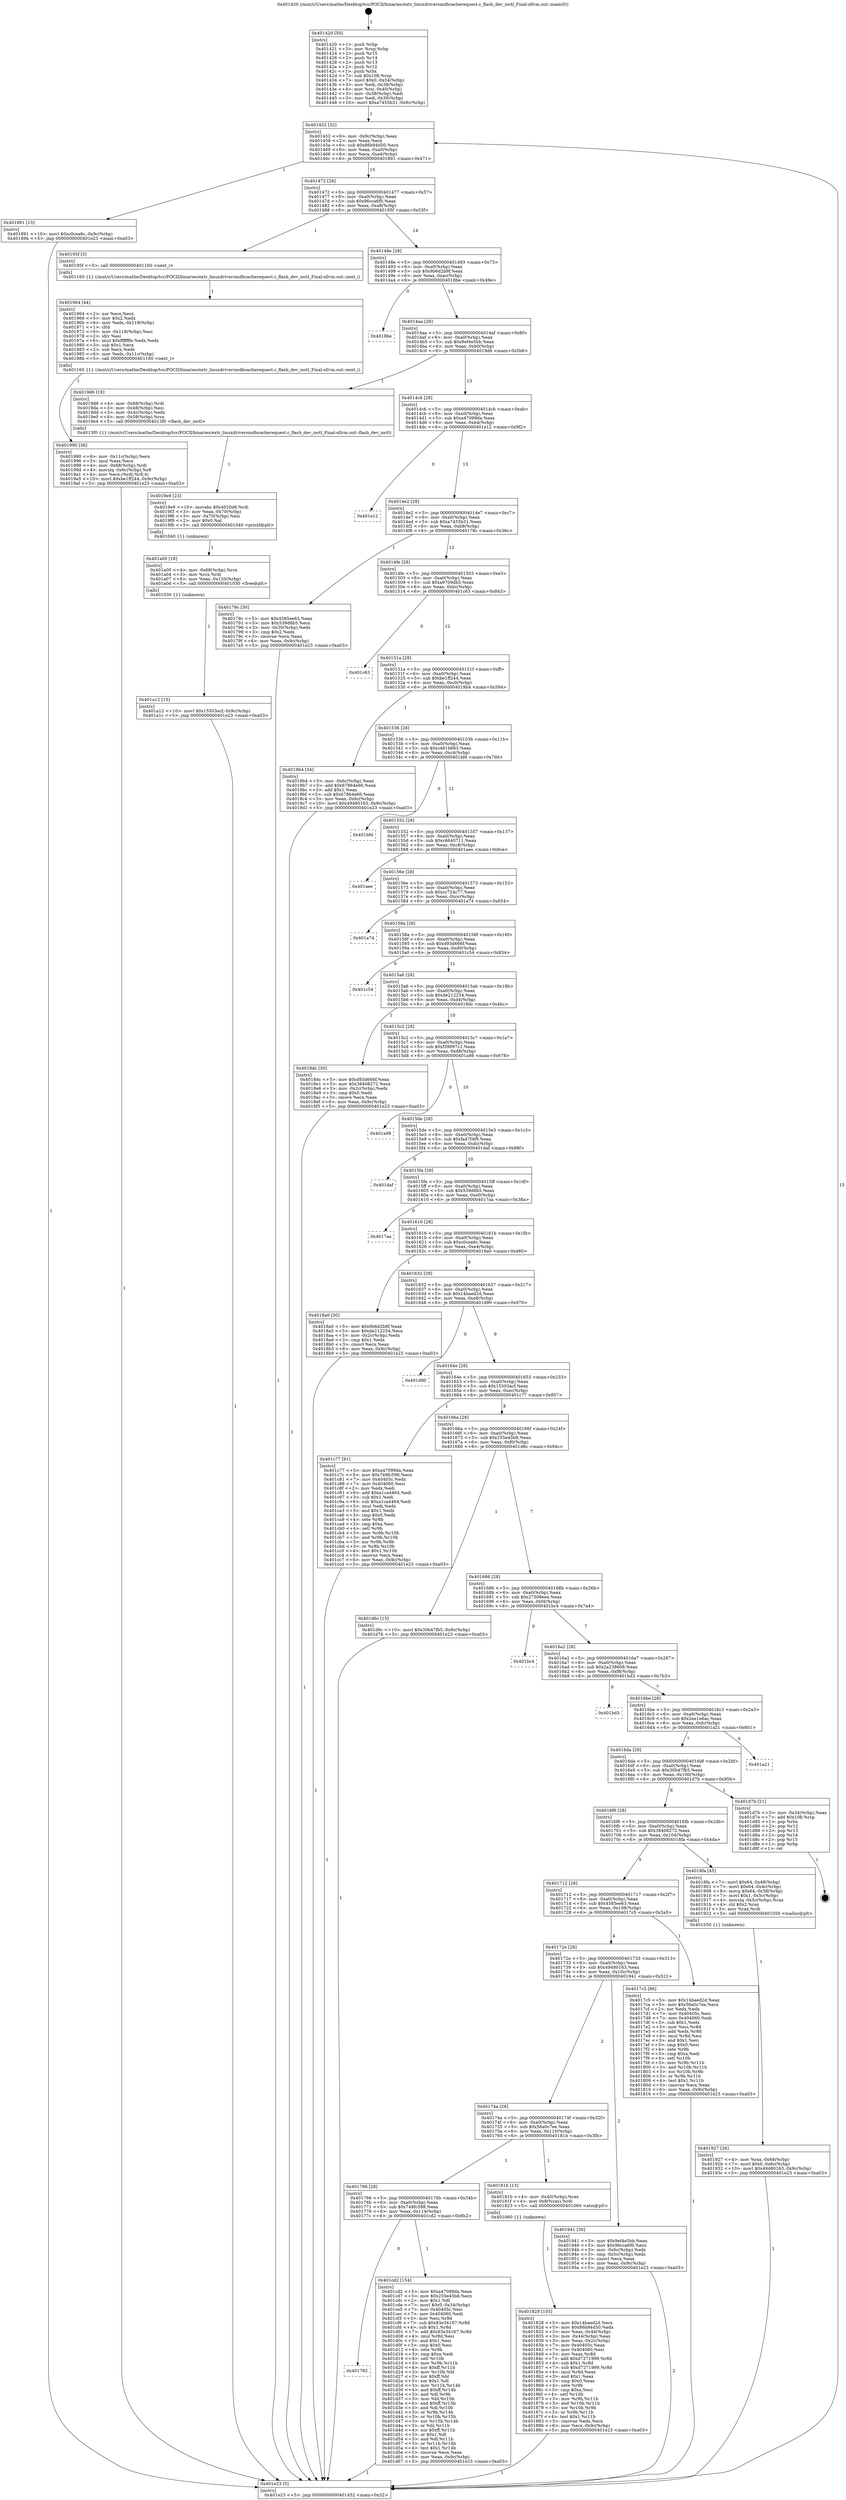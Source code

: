 digraph "0x401420" {
  label = "0x401420 (/mnt/c/Users/mathe/Desktop/tcc/POCII/binaries/extr_linuxdriversmdbcacherequest.c_flash_dev_ioctl_Final-ollvm.out::main(0))"
  labelloc = "t"
  node[shape=record]

  Entry [label="",width=0.3,height=0.3,shape=circle,fillcolor=black,style=filled]
  "0x401452" [label="{
     0x401452 [32]\l
     | [instrs]\l
     &nbsp;&nbsp;0x401452 \<+6\>: mov -0x9c(%rbp),%eax\l
     &nbsp;&nbsp;0x401458 \<+2\>: mov %eax,%ecx\l
     &nbsp;&nbsp;0x40145a \<+6\>: sub $0x86b94d50,%ecx\l
     &nbsp;&nbsp;0x401460 \<+6\>: mov %eax,-0xa0(%rbp)\l
     &nbsp;&nbsp;0x401466 \<+6\>: mov %ecx,-0xa4(%rbp)\l
     &nbsp;&nbsp;0x40146c \<+6\>: je 0000000000401891 \<main+0x471\>\l
  }"]
  "0x401891" [label="{
     0x401891 [15]\l
     | [instrs]\l
     &nbsp;&nbsp;0x401891 \<+10\>: movl $0xc0cea6c,-0x9c(%rbp)\l
     &nbsp;&nbsp;0x40189b \<+5\>: jmp 0000000000401e23 \<main+0xa03\>\l
  }"]
  "0x401472" [label="{
     0x401472 [28]\l
     | [instrs]\l
     &nbsp;&nbsp;0x401472 \<+5\>: jmp 0000000000401477 \<main+0x57\>\l
     &nbsp;&nbsp;0x401477 \<+6\>: mov -0xa0(%rbp),%eax\l
     &nbsp;&nbsp;0x40147d \<+5\>: sub $0x96cca6f0,%eax\l
     &nbsp;&nbsp;0x401482 \<+6\>: mov %eax,-0xa8(%rbp)\l
     &nbsp;&nbsp;0x401488 \<+6\>: je 000000000040195f \<main+0x53f\>\l
  }"]
  Exit [label="",width=0.3,height=0.3,shape=circle,fillcolor=black,style=filled,peripheries=2]
  "0x40195f" [label="{
     0x40195f [5]\l
     | [instrs]\l
     &nbsp;&nbsp;0x40195f \<+5\>: call 0000000000401160 \<next_i\>\l
     | [calls]\l
     &nbsp;&nbsp;0x401160 \{1\} (/mnt/c/Users/mathe/Desktop/tcc/POCII/binaries/extr_linuxdriversmdbcacherequest.c_flash_dev_ioctl_Final-ollvm.out::next_i)\l
  }"]
  "0x40148e" [label="{
     0x40148e [28]\l
     | [instrs]\l
     &nbsp;&nbsp;0x40148e \<+5\>: jmp 0000000000401493 \<main+0x73\>\l
     &nbsp;&nbsp;0x401493 \<+6\>: mov -0xa0(%rbp),%eax\l
     &nbsp;&nbsp;0x401499 \<+5\>: sub $0x9b6d2b9f,%eax\l
     &nbsp;&nbsp;0x40149e \<+6\>: mov %eax,-0xac(%rbp)\l
     &nbsp;&nbsp;0x4014a4 \<+6\>: je 00000000004018be \<main+0x49e\>\l
  }"]
  "0x401782" [label="{
     0x401782\l
  }", style=dashed]
  "0x4018be" [label="{
     0x4018be\l
  }", style=dashed]
  "0x4014aa" [label="{
     0x4014aa [28]\l
     | [instrs]\l
     &nbsp;&nbsp;0x4014aa \<+5\>: jmp 00000000004014af \<main+0x8f\>\l
     &nbsp;&nbsp;0x4014af \<+6\>: mov -0xa0(%rbp),%eax\l
     &nbsp;&nbsp;0x4014b5 \<+5\>: sub $0x9ef4e5bb,%eax\l
     &nbsp;&nbsp;0x4014ba \<+6\>: mov %eax,-0xb0(%rbp)\l
     &nbsp;&nbsp;0x4014c0 \<+6\>: je 00000000004019d6 \<main+0x5b6\>\l
  }"]
  "0x401cd2" [label="{
     0x401cd2 [154]\l
     | [instrs]\l
     &nbsp;&nbsp;0x401cd2 \<+5\>: mov $0xa47099da,%eax\l
     &nbsp;&nbsp;0x401cd7 \<+5\>: mov $0x255e45b8,%ecx\l
     &nbsp;&nbsp;0x401cdc \<+2\>: mov $0x1,%dl\l
     &nbsp;&nbsp;0x401cde \<+7\>: movl $0x0,-0x34(%rbp)\l
     &nbsp;&nbsp;0x401ce5 \<+7\>: mov 0x40405c,%esi\l
     &nbsp;&nbsp;0x401cec \<+7\>: mov 0x404060,%edi\l
     &nbsp;&nbsp;0x401cf3 \<+3\>: mov %esi,%r8d\l
     &nbsp;&nbsp;0x401cf6 \<+7\>: sub $0x83e34167,%r8d\l
     &nbsp;&nbsp;0x401cfd \<+4\>: sub $0x1,%r8d\l
     &nbsp;&nbsp;0x401d01 \<+7\>: add $0x83e34167,%r8d\l
     &nbsp;&nbsp;0x401d08 \<+4\>: imul %r8d,%esi\l
     &nbsp;&nbsp;0x401d0c \<+3\>: and $0x1,%esi\l
     &nbsp;&nbsp;0x401d0f \<+3\>: cmp $0x0,%esi\l
     &nbsp;&nbsp;0x401d12 \<+4\>: sete %r9b\l
     &nbsp;&nbsp;0x401d16 \<+3\>: cmp $0xa,%edi\l
     &nbsp;&nbsp;0x401d19 \<+4\>: setl %r10b\l
     &nbsp;&nbsp;0x401d1d \<+3\>: mov %r9b,%r11b\l
     &nbsp;&nbsp;0x401d20 \<+4\>: xor $0xff,%r11b\l
     &nbsp;&nbsp;0x401d24 \<+3\>: mov %r10b,%bl\l
     &nbsp;&nbsp;0x401d27 \<+3\>: xor $0xff,%bl\l
     &nbsp;&nbsp;0x401d2a \<+3\>: xor $0x1,%dl\l
     &nbsp;&nbsp;0x401d2d \<+3\>: mov %r11b,%r14b\l
     &nbsp;&nbsp;0x401d30 \<+4\>: and $0xff,%r14b\l
     &nbsp;&nbsp;0x401d34 \<+3\>: and %dl,%r9b\l
     &nbsp;&nbsp;0x401d37 \<+3\>: mov %bl,%r15b\l
     &nbsp;&nbsp;0x401d3a \<+4\>: and $0xff,%r15b\l
     &nbsp;&nbsp;0x401d3e \<+3\>: and %dl,%r10b\l
     &nbsp;&nbsp;0x401d41 \<+3\>: or %r9b,%r14b\l
     &nbsp;&nbsp;0x401d44 \<+3\>: or %r10b,%r15b\l
     &nbsp;&nbsp;0x401d47 \<+3\>: xor %r15b,%r14b\l
     &nbsp;&nbsp;0x401d4a \<+3\>: or %bl,%r11b\l
     &nbsp;&nbsp;0x401d4d \<+4\>: xor $0xff,%r11b\l
     &nbsp;&nbsp;0x401d51 \<+3\>: or $0x1,%dl\l
     &nbsp;&nbsp;0x401d54 \<+3\>: and %dl,%r11b\l
     &nbsp;&nbsp;0x401d57 \<+3\>: or %r11b,%r14b\l
     &nbsp;&nbsp;0x401d5a \<+4\>: test $0x1,%r14b\l
     &nbsp;&nbsp;0x401d5e \<+3\>: cmovne %ecx,%eax\l
     &nbsp;&nbsp;0x401d61 \<+6\>: mov %eax,-0x9c(%rbp)\l
     &nbsp;&nbsp;0x401d67 \<+5\>: jmp 0000000000401e23 \<main+0xa03\>\l
  }"]
  "0x4019d6" [label="{
     0x4019d6 [19]\l
     | [instrs]\l
     &nbsp;&nbsp;0x4019d6 \<+4\>: mov -0x68(%rbp),%rdi\l
     &nbsp;&nbsp;0x4019da \<+3\>: mov -0x48(%rbp),%esi\l
     &nbsp;&nbsp;0x4019dd \<+3\>: mov -0x4c(%rbp),%edx\l
     &nbsp;&nbsp;0x4019e0 \<+4\>: mov -0x58(%rbp),%rcx\l
     &nbsp;&nbsp;0x4019e4 \<+5\>: call 00000000004013f0 \<flash_dev_ioctl\>\l
     | [calls]\l
     &nbsp;&nbsp;0x4013f0 \{1\} (/mnt/c/Users/mathe/Desktop/tcc/POCII/binaries/extr_linuxdriversmdbcacherequest.c_flash_dev_ioctl_Final-ollvm.out::flash_dev_ioctl)\l
  }"]
  "0x4014c6" [label="{
     0x4014c6 [28]\l
     | [instrs]\l
     &nbsp;&nbsp;0x4014c6 \<+5\>: jmp 00000000004014cb \<main+0xab\>\l
     &nbsp;&nbsp;0x4014cb \<+6\>: mov -0xa0(%rbp),%eax\l
     &nbsp;&nbsp;0x4014d1 \<+5\>: sub $0xa47099da,%eax\l
     &nbsp;&nbsp;0x4014d6 \<+6\>: mov %eax,-0xb4(%rbp)\l
     &nbsp;&nbsp;0x4014dc \<+6\>: je 0000000000401e12 \<main+0x9f2\>\l
  }"]
  "0x401a12" [label="{
     0x401a12 [15]\l
     | [instrs]\l
     &nbsp;&nbsp;0x401a12 \<+10\>: movl $0x15503acf,-0x9c(%rbp)\l
     &nbsp;&nbsp;0x401a1c \<+5\>: jmp 0000000000401e23 \<main+0xa03\>\l
  }"]
  "0x401e12" [label="{
     0x401e12\l
  }", style=dashed]
  "0x4014e2" [label="{
     0x4014e2 [28]\l
     | [instrs]\l
     &nbsp;&nbsp;0x4014e2 \<+5\>: jmp 00000000004014e7 \<main+0xc7\>\l
     &nbsp;&nbsp;0x4014e7 \<+6\>: mov -0xa0(%rbp),%eax\l
     &nbsp;&nbsp;0x4014ed \<+5\>: sub $0xa7455b31,%eax\l
     &nbsp;&nbsp;0x4014f2 \<+6\>: mov %eax,-0xb8(%rbp)\l
     &nbsp;&nbsp;0x4014f8 \<+6\>: je 000000000040178c \<main+0x36c\>\l
  }"]
  "0x401a00" [label="{
     0x401a00 [18]\l
     | [instrs]\l
     &nbsp;&nbsp;0x401a00 \<+4\>: mov -0x68(%rbp),%rcx\l
     &nbsp;&nbsp;0x401a04 \<+3\>: mov %rcx,%rdi\l
     &nbsp;&nbsp;0x401a07 \<+6\>: mov %eax,-0x120(%rbp)\l
     &nbsp;&nbsp;0x401a0d \<+5\>: call 0000000000401030 \<free@plt\>\l
     | [calls]\l
     &nbsp;&nbsp;0x401030 \{1\} (unknown)\l
  }"]
  "0x40178c" [label="{
     0x40178c [30]\l
     | [instrs]\l
     &nbsp;&nbsp;0x40178c \<+5\>: mov $0x4585ee63,%eax\l
     &nbsp;&nbsp;0x401791 \<+5\>: mov $0x539d8b5,%ecx\l
     &nbsp;&nbsp;0x401796 \<+3\>: mov -0x30(%rbp),%edx\l
     &nbsp;&nbsp;0x401799 \<+3\>: cmp $0x2,%edx\l
     &nbsp;&nbsp;0x40179c \<+3\>: cmovne %ecx,%eax\l
     &nbsp;&nbsp;0x40179f \<+6\>: mov %eax,-0x9c(%rbp)\l
     &nbsp;&nbsp;0x4017a5 \<+5\>: jmp 0000000000401e23 \<main+0xa03\>\l
  }"]
  "0x4014fe" [label="{
     0x4014fe [28]\l
     | [instrs]\l
     &nbsp;&nbsp;0x4014fe \<+5\>: jmp 0000000000401503 \<main+0xe3\>\l
     &nbsp;&nbsp;0x401503 \<+6\>: mov -0xa0(%rbp),%eax\l
     &nbsp;&nbsp;0x401509 \<+5\>: sub $0xa9709db5,%eax\l
     &nbsp;&nbsp;0x40150e \<+6\>: mov %eax,-0xbc(%rbp)\l
     &nbsp;&nbsp;0x401514 \<+6\>: je 0000000000401c63 \<main+0x843\>\l
  }"]
  "0x401e23" [label="{
     0x401e23 [5]\l
     | [instrs]\l
     &nbsp;&nbsp;0x401e23 \<+5\>: jmp 0000000000401452 \<main+0x32\>\l
  }"]
  "0x401420" [label="{
     0x401420 [50]\l
     | [instrs]\l
     &nbsp;&nbsp;0x401420 \<+1\>: push %rbp\l
     &nbsp;&nbsp;0x401421 \<+3\>: mov %rsp,%rbp\l
     &nbsp;&nbsp;0x401424 \<+2\>: push %r15\l
     &nbsp;&nbsp;0x401426 \<+2\>: push %r14\l
     &nbsp;&nbsp;0x401428 \<+2\>: push %r13\l
     &nbsp;&nbsp;0x40142a \<+2\>: push %r12\l
     &nbsp;&nbsp;0x40142c \<+1\>: push %rbx\l
     &nbsp;&nbsp;0x40142d \<+7\>: sub $0x108,%rsp\l
     &nbsp;&nbsp;0x401434 \<+7\>: movl $0x0,-0x34(%rbp)\l
     &nbsp;&nbsp;0x40143b \<+3\>: mov %edi,-0x38(%rbp)\l
     &nbsp;&nbsp;0x40143e \<+4\>: mov %rsi,-0x40(%rbp)\l
     &nbsp;&nbsp;0x401442 \<+3\>: mov -0x38(%rbp),%edi\l
     &nbsp;&nbsp;0x401445 \<+3\>: mov %edi,-0x30(%rbp)\l
     &nbsp;&nbsp;0x401448 \<+10\>: movl $0xa7455b31,-0x9c(%rbp)\l
  }"]
  "0x4019e9" [label="{
     0x4019e9 [23]\l
     | [instrs]\l
     &nbsp;&nbsp;0x4019e9 \<+10\>: movabs $0x4020d6,%rdi\l
     &nbsp;&nbsp;0x4019f3 \<+3\>: mov %eax,-0x70(%rbp)\l
     &nbsp;&nbsp;0x4019f6 \<+3\>: mov -0x70(%rbp),%esi\l
     &nbsp;&nbsp;0x4019f9 \<+2\>: mov $0x0,%al\l
     &nbsp;&nbsp;0x4019fb \<+5\>: call 0000000000401040 \<printf@plt\>\l
     | [calls]\l
     &nbsp;&nbsp;0x401040 \{1\} (unknown)\l
  }"]
  "0x401c63" [label="{
     0x401c63\l
  }", style=dashed]
  "0x40151a" [label="{
     0x40151a [28]\l
     | [instrs]\l
     &nbsp;&nbsp;0x40151a \<+5\>: jmp 000000000040151f \<main+0xff\>\l
     &nbsp;&nbsp;0x40151f \<+6\>: mov -0xa0(%rbp),%eax\l
     &nbsp;&nbsp;0x401525 \<+5\>: sub $0xbe1ff244,%eax\l
     &nbsp;&nbsp;0x40152a \<+6\>: mov %eax,-0xc0(%rbp)\l
     &nbsp;&nbsp;0x401530 \<+6\>: je 00000000004019b4 \<main+0x594\>\l
  }"]
  "0x401990" [label="{
     0x401990 [36]\l
     | [instrs]\l
     &nbsp;&nbsp;0x401990 \<+6\>: mov -0x11c(%rbp),%ecx\l
     &nbsp;&nbsp;0x401996 \<+3\>: imul %eax,%ecx\l
     &nbsp;&nbsp;0x401999 \<+4\>: mov -0x68(%rbp),%rdi\l
     &nbsp;&nbsp;0x40199d \<+4\>: movslq -0x6c(%rbp),%r8\l
     &nbsp;&nbsp;0x4019a1 \<+4\>: mov %ecx,(%rdi,%r8,4)\l
     &nbsp;&nbsp;0x4019a5 \<+10\>: movl $0xbe1ff244,-0x9c(%rbp)\l
     &nbsp;&nbsp;0x4019af \<+5\>: jmp 0000000000401e23 \<main+0xa03\>\l
  }"]
  "0x4019b4" [label="{
     0x4019b4 [34]\l
     | [instrs]\l
     &nbsp;&nbsp;0x4019b4 \<+3\>: mov -0x6c(%rbp),%eax\l
     &nbsp;&nbsp;0x4019b7 \<+5\>: add $0x67864e66,%eax\l
     &nbsp;&nbsp;0x4019bc \<+3\>: add $0x1,%eax\l
     &nbsp;&nbsp;0x4019bf \<+5\>: sub $0x67864e66,%eax\l
     &nbsp;&nbsp;0x4019c4 \<+3\>: mov %eax,-0x6c(%rbp)\l
     &nbsp;&nbsp;0x4019c7 \<+10\>: movl $0x49480163,-0x9c(%rbp)\l
     &nbsp;&nbsp;0x4019d1 \<+5\>: jmp 0000000000401e23 \<main+0xa03\>\l
  }"]
  "0x401536" [label="{
     0x401536 [28]\l
     | [instrs]\l
     &nbsp;&nbsp;0x401536 \<+5\>: jmp 000000000040153b \<main+0x11b\>\l
     &nbsp;&nbsp;0x40153b \<+6\>: mov -0xa0(%rbp),%eax\l
     &nbsp;&nbsp;0x401541 \<+5\>: sub $0xc481b663,%eax\l
     &nbsp;&nbsp;0x401546 \<+6\>: mov %eax,-0xc4(%rbp)\l
     &nbsp;&nbsp;0x40154c \<+6\>: je 0000000000401bfd \<main+0x7dd\>\l
  }"]
  "0x401964" [label="{
     0x401964 [44]\l
     | [instrs]\l
     &nbsp;&nbsp;0x401964 \<+2\>: xor %ecx,%ecx\l
     &nbsp;&nbsp;0x401966 \<+5\>: mov $0x2,%edx\l
     &nbsp;&nbsp;0x40196b \<+6\>: mov %edx,-0x118(%rbp)\l
     &nbsp;&nbsp;0x401971 \<+1\>: cltd\l
     &nbsp;&nbsp;0x401972 \<+6\>: mov -0x118(%rbp),%esi\l
     &nbsp;&nbsp;0x401978 \<+2\>: idiv %esi\l
     &nbsp;&nbsp;0x40197a \<+6\>: imul $0xfffffffe,%edx,%edx\l
     &nbsp;&nbsp;0x401980 \<+3\>: sub $0x1,%ecx\l
     &nbsp;&nbsp;0x401983 \<+2\>: sub %ecx,%edx\l
     &nbsp;&nbsp;0x401985 \<+6\>: mov %edx,-0x11c(%rbp)\l
     &nbsp;&nbsp;0x40198b \<+5\>: call 0000000000401160 \<next_i\>\l
     | [calls]\l
     &nbsp;&nbsp;0x401160 \{1\} (/mnt/c/Users/mathe/Desktop/tcc/POCII/binaries/extr_linuxdriversmdbcacherequest.c_flash_dev_ioctl_Final-ollvm.out::next_i)\l
  }"]
  "0x401bfd" [label="{
     0x401bfd\l
  }", style=dashed]
  "0x401552" [label="{
     0x401552 [28]\l
     | [instrs]\l
     &nbsp;&nbsp;0x401552 \<+5\>: jmp 0000000000401557 \<main+0x137\>\l
     &nbsp;&nbsp;0x401557 \<+6\>: mov -0xa0(%rbp),%eax\l
     &nbsp;&nbsp;0x40155d \<+5\>: sub $0xc6640711,%eax\l
     &nbsp;&nbsp;0x401562 \<+6\>: mov %eax,-0xc8(%rbp)\l
     &nbsp;&nbsp;0x401568 \<+6\>: je 0000000000401aee \<main+0x6ce\>\l
  }"]
  "0x401927" [label="{
     0x401927 [26]\l
     | [instrs]\l
     &nbsp;&nbsp;0x401927 \<+4\>: mov %rax,-0x68(%rbp)\l
     &nbsp;&nbsp;0x40192b \<+7\>: movl $0x0,-0x6c(%rbp)\l
     &nbsp;&nbsp;0x401932 \<+10\>: movl $0x49480163,-0x9c(%rbp)\l
     &nbsp;&nbsp;0x40193c \<+5\>: jmp 0000000000401e23 \<main+0xa03\>\l
  }"]
  "0x401aee" [label="{
     0x401aee\l
  }", style=dashed]
  "0x40156e" [label="{
     0x40156e [28]\l
     | [instrs]\l
     &nbsp;&nbsp;0x40156e \<+5\>: jmp 0000000000401573 \<main+0x153\>\l
     &nbsp;&nbsp;0x401573 \<+6\>: mov -0xa0(%rbp),%eax\l
     &nbsp;&nbsp;0x401579 \<+5\>: sub $0xcc724c77,%eax\l
     &nbsp;&nbsp;0x40157e \<+6\>: mov %eax,-0xcc(%rbp)\l
     &nbsp;&nbsp;0x401584 \<+6\>: je 0000000000401a74 \<main+0x654\>\l
  }"]
  "0x401828" [label="{
     0x401828 [105]\l
     | [instrs]\l
     &nbsp;&nbsp;0x401828 \<+5\>: mov $0x14baed2d,%ecx\l
     &nbsp;&nbsp;0x40182d \<+5\>: mov $0x86b94d50,%edx\l
     &nbsp;&nbsp;0x401832 \<+3\>: mov %eax,-0x44(%rbp)\l
     &nbsp;&nbsp;0x401835 \<+3\>: mov -0x44(%rbp),%eax\l
     &nbsp;&nbsp;0x401838 \<+3\>: mov %eax,-0x2c(%rbp)\l
     &nbsp;&nbsp;0x40183b \<+7\>: mov 0x40405c,%eax\l
     &nbsp;&nbsp;0x401842 \<+7\>: mov 0x404060,%esi\l
     &nbsp;&nbsp;0x401849 \<+3\>: mov %eax,%r8d\l
     &nbsp;&nbsp;0x40184c \<+7\>: add $0xd7271999,%r8d\l
     &nbsp;&nbsp;0x401853 \<+4\>: sub $0x1,%r8d\l
     &nbsp;&nbsp;0x401857 \<+7\>: sub $0xd7271999,%r8d\l
     &nbsp;&nbsp;0x40185e \<+4\>: imul %r8d,%eax\l
     &nbsp;&nbsp;0x401862 \<+3\>: and $0x1,%eax\l
     &nbsp;&nbsp;0x401865 \<+3\>: cmp $0x0,%eax\l
     &nbsp;&nbsp;0x401868 \<+4\>: sete %r9b\l
     &nbsp;&nbsp;0x40186c \<+3\>: cmp $0xa,%esi\l
     &nbsp;&nbsp;0x40186f \<+4\>: setl %r10b\l
     &nbsp;&nbsp;0x401873 \<+3\>: mov %r9b,%r11b\l
     &nbsp;&nbsp;0x401876 \<+3\>: and %r10b,%r11b\l
     &nbsp;&nbsp;0x401879 \<+3\>: xor %r10b,%r9b\l
     &nbsp;&nbsp;0x40187c \<+3\>: or %r9b,%r11b\l
     &nbsp;&nbsp;0x40187f \<+4\>: test $0x1,%r11b\l
     &nbsp;&nbsp;0x401883 \<+3\>: cmovne %edx,%ecx\l
     &nbsp;&nbsp;0x401886 \<+6\>: mov %ecx,-0x9c(%rbp)\l
     &nbsp;&nbsp;0x40188c \<+5\>: jmp 0000000000401e23 \<main+0xa03\>\l
  }"]
  "0x401a74" [label="{
     0x401a74\l
  }", style=dashed]
  "0x40158a" [label="{
     0x40158a [28]\l
     | [instrs]\l
     &nbsp;&nbsp;0x40158a \<+5\>: jmp 000000000040158f \<main+0x16f\>\l
     &nbsp;&nbsp;0x40158f \<+6\>: mov -0xa0(%rbp),%eax\l
     &nbsp;&nbsp;0x401595 \<+5\>: sub $0xd93d666f,%eax\l
     &nbsp;&nbsp;0x40159a \<+6\>: mov %eax,-0xd0(%rbp)\l
     &nbsp;&nbsp;0x4015a0 \<+6\>: je 0000000000401c54 \<main+0x834\>\l
  }"]
  "0x401766" [label="{
     0x401766 [28]\l
     | [instrs]\l
     &nbsp;&nbsp;0x401766 \<+5\>: jmp 000000000040176b \<main+0x34b\>\l
     &nbsp;&nbsp;0x40176b \<+6\>: mov -0xa0(%rbp),%eax\l
     &nbsp;&nbsp;0x401771 \<+5\>: sub $0x749fc598,%eax\l
     &nbsp;&nbsp;0x401776 \<+6\>: mov %eax,-0x114(%rbp)\l
     &nbsp;&nbsp;0x40177c \<+6\>: je 0000000000401cd2 \<main+0x8b2\>\l
  }"]
  "0x401c54" [label="{
     0x401c54\l
  }", style=dashed]
  "0x4015a6" [label="{
     0x4015a6 [28]\l
     | [instrs]\l
     &nbsp;&nbsp;0x4015a6 \<+5\>: jmp 00000000004015ab \<main+0x18b\>\l
     &nbsp;&nbsp;0x4015ab \<+6\>: mov -0xa0(%rbp),%eax\l
     &nbsp;&nbsp;0x4015b1 \<+5\>: sub $0xde212254,%eax\l
     &nbsp;&nbsp;0x4015b6 \<+6\>: mov %eax,-0xd4(%rbp)\l
     &nbsp;&nbsp;0x4015bc \<+6\>: je 00000000004018dc \<main+0x4bc\>\l
  }"]
  "0x40181b" [label="{
     0x40181b [13]\l
     | [instrs]\l
     &nbsp;&nbsp;0x40181b \<+4\>: mov -0x40(%rbp),%rax\l
     &nbsp;&nbsp;0x40181f \<+4\>: mov 0x8(%rax),%rdi\l
     &nbsp;&nbsp;0x401823 \<+5\>: call 0000000000401060 \<atoi@plt\>\l
     | [calls]\l
     &nbsp;&nbsp;0x401060 \{1\} (unknown)\l
  }"]
  "0x4018dc" [label="{
     0x4018dc [30]\l
     | [instrs]\l
     &nbsp;&nbsp;0x4018dc \<+5\>: mov $0xd93d666f,%eax\l
     &nbsp;&nbsp;0x4018e1 \<+5\>: mov $0x38408272,%ecx\l
     &nbsp;&nbsp;0x4018e6 \<+3\>: mov -0x2c(%rbp),%edx\l
     &nbsp;&nbsp;0x4018e9 \<+3\>: cmp $0x0,%edx\l
     &nbsp;&nbsp;0x4018ec \<+3\>: cmove %ecx,%eax\l
     &nbsp;&nbsp;0x4018ef \<+6\>: mov %eax,-0x9c(%rbp)\l
     &nbsp;&nbsp;0x4018f5 \<+5\>: jmp 0000000000401e23 \<main+0xa03\>\l
  }"]
  "0x4015c2" [label="{
     0x4015c2 [28]\l
     | [instrs]\l
     &nbsp;&nbsp;0x4015c2 \<+5\>: jmp 00000000004015c7 \<main+0x1a7\>\l
     &nbsp;&nbsp;0x4015c7 \<+6\>: mov -0xa0(%rbp),%eax\l
     &nbsp;&nbsp;0x4015cd \<+5\>: sub $0xf39997c1,%eax\l
     &nbsp;&nbsp;0x4015d2 \<+6\>: mov %eax,-0xd8(%rbp)\l
     &nbsp;&nbsp;0x4015d8 \<+6\>: je 0000000000401a98 \<main+0x678\>\l
  }"]
  "0x40174a" [label="{
     0x40174a [28]\l
     | [instrs]\l
     &nbsp;&nbsp;0x40174a \<+5\>: jmp 000000000040174f \<main+0x32f\>\l
     &nbsp;&nbsp;0x40174f \<+6\>: mov -0xa0(%rbp),%eax\l
     &nbsp;&nbsp;0x401755 \<+5\>: sub $0x56a0c7ee,%eax\l
     &nbsp;&nbsp;0x40175a \<+6\>: mov %eax,-0x110(%rbp)\l
     &nbsp;&nbsp;0x401760 \<+6\>: je 000000000040181b \<main+0x3fb\>\l
  }"]
  "0x401a98" [label="{
     0x401a98\l
  }", style=dashed]
  "0x4015de" [label="{
     0x4015de [28]\l
     | [instrs]\l
     &nbsp;&nbsp;0x4015de \<+5\>: jmp 00000000004015e3 \<main+0x1c3\>\l
     &nbsp;&nbsp;0x4015e3 \<+6\>: mov -0xa0(%rbp),%eax\l
     &nbsp;&nbsp;0x4015e9 \<+5\>: sub $0xfa47f4f9,%eax\l
     &nbsp;&nbsp;0x4015ee \<+6\>: mov %eax,-0xdc(%rbp)\l
     &nbsp;&nbsp;0x4015f4 \<+6\>: je 0000000000401daf \<main+0x98f\>\l
  }"]
  "0x401941" [label="{
     0x401941 [30]\l
     | [instrs]\l
     &nbsp;&nbsp;0x401941 \<+5\>: mov $0x9ef4e5bb,%eax\l
     &nbsp;&nbsp;0x401946 \<+5\>: mov $0x96cca6f0,%ecx\l
     &nbsp;&nbsp;0x40194b \<+3\>: mov -0x6c(%rbp),%edx\l
     &nbsp;&nbsp;0x40194e \<+3\>: cmp -0x5c(%rbp),%edx\l
     &nbsp;&nbsp;0x401951 \<+3\>: cmovl %ecx,%eax\l
     &nbsp;&nbsp;0x401954 \<+6\>: mov %eax,-0x9c(%rbp)\l
     &nbsp;&nbsp;0x40195a \<+5\>: jmp 0000000000401e23 \<main+0xa03\>\l
  }"]
  "0x401daf" [label="{
     0x401daf\l
  }", style=dashed]
  "0x4015fa" [label="{
     0x4015fa [28]\l
     | [instrs]\l
     &nbsp;&nbsp;0x4015fa \<+5\>: jmp 00000000004015ff \<main+0x1df\>\l
     &nbsp;&nbsp;0x4015ff \<+6\>: mov -0xa0(%rbp),%eax\l
     &nbsp;&nbsp;0x401605 \<+5\>: sub $0x539d8b5,%eax\l
     &nbsp;&nbsp;0x40160a \<+6\>: mov %eax,-0xe0(%rbp)\l
     &nbsp;&nbsp;0x401610 \<+6\>: je 00000000004017aa \<main+0x38a\>\l
  }"]
  "0x40172e" [label="{
     0x40172e [28]\l
     | [instrs]\l
     &nbsp;&nbsp;0x40172e \<+5\>: jmp 0000000000401733 \<main+0x313\>\l
     &nbsp;&nbsp;0x401733 \<+6\>: mov -0xa0(%rbp),%eax\l
     &nbsp;&nbsp;0x401739 \<+5\>: sub $0x49480163,%eax\l
     &nbsp;&nbsp;0x40173e \<+6\>: mov %eax,-0x10c(%rbp)\l
     &nbsp;&nbsp;0x401744 \<+6\>: je 0000000000401941 \<main+0x521\>\l
  }"]
  "0x4017aa" [label="{
     0x4017aa\l
  }", style=dashed]
  "0x401616" [label="{
     0x401616 [28]\l
     | [instrs]\l
     &nbsp;&nbsp;0x401616 \<+5\>: jmp 000000000040161b \<main+0x1fb\>\l
     &nbsp;&nbsp;0x40161b \<+6\>: mov -0xa0(%rbp),%eax\l
     &nbsp;&nbsp;0x401621 \<+5\>: sub $0xc0cea6c,%eax\l
     &nbsp;&nbsp;0x401626 \<+6\>: mov %eax,-0xe4(%rbp)\l
     &nbsp;&nbsp;0x40162c \<+6\>: je 00000000004018a0 \<main+0x480\>\l
  }"]
  "0x4017c5" [label="{
     0x4017c5 [86]\l
     | [instrs]\l
     &nbsp;&nbsp;0x4017c5 \<+5\>: mov $0x14baed2d,%eax\l
     &nbsp;&nbsp;0x4017ca \<+5\>: mov $0x56a0c7ee,%ecx\l
     &nbsp;&nbsp;0x4017cf \<+2\>: xor %edx,%edx\l
     &nbsp;&nbsp;0x4017d1 \<+7\>: mov 0x40405c,%esi\l
     &nbsp;&nbsp;0x4017d8 \<+7\>: mov 0x404060,%edi\l
     &nbsp;&nbsp;0x4017df \<+3\>: sub $0x1,%edx\l
     &nbsp;&nbsp;0x4017e2 \<+3\>: mov %esi,%r8d\l
     &nbsp;&nbsp;0x4017e5 \<+3\>: add %edx,%r8d\l
     &nbsp;&nbsp;0x4017e8 \<+4\>: imul %r8d,%esi\l
     &nbsp;&nbsp;0x4017ec \<+3\>: and $0x1,%esi\l
     &nbsp;&nbsp;0x4017ef \<+3\>: cmp $0x0,%esi\l
     &nbsp;&nbsp;0x4017f2 \<+4\>: sete %r9b\l
     &nbsp;&nbsp;0x4017f6 \<+3\>: cmp $0xa,%edi\l
     &nbsp;&nbsp;0x4017f9 \<+4\>: setl %r10b\l
     &nbsp;&nbsp;0x4017fd \<+3\>: mov %r9b,%r11b\l
     &nbsp;&nbsp;0x401800 \<+3\>: and %r10b,%r11b\l
     &nbsp;&nbsp;0x401803 \<+3\>: xor %r10b,%r9b\l
     &nbsp;&nbsp;0x401806 \<+3\>: or %r9b,%r11b\l
     &nbsp;&nbsp;0x401809 \<+4\>: test $0x1,%r11b\l
     &nbsp;&nbsp;0x40180d \<+3\>: cmovne %ecx,%eax\l
     &nbsp;&nbsp;0x401810 \<+6\>: mov %eax,-0x9c(%rbp)\l
     &nbsp;&nbsp;0x401816 \<+5\>: jmp 0000000000401e23 \<main+0xa03\>\l
  }"]
  "0x4018a0" [label="{
     0x4018a0 [30]\l
     | [instrs]\l
     &nbsp;&nbsp;0x4018a0 \<+5\>: mov $0x9b6d2b9f,%eax\l
     &nbsp;&nbsp;0x4018a5 \<+5\>: mov $0xde212254,%ecx\l
     &nbsp;&nbsp;0x4018aa \<+3\>: mov -0x2c(%rbp),%edx\l
     &nbsp;&nbsp;0x4018ad \<+3\>: cmp $0x1,%edx\l
     &nbsp;&nbsp;0x4018b0 \<+3\>: cmovl %ecx,%eax\l
     &nbsp;&nbsp;0x4018b3 \<+6\>: mov %eax,-0x9c(%rbp)\l
     &nbsp;&nbsp;0x4018b9 \<+5\>: jmp 0000000000401e23 \<main+0xa03\>\l
  }"]
  "0x401632" [label="{
     0x401632 [28]\l
     | [instrs]\l
     &nbsp;&nbsp;0x401632 \<+5\>: jmp 0000000000401637 \<main+0x217\>\l
     &nbsp;&nbsp;0x401637 \<+6\>: mov -0xa0(%rbp),%eax\l
     &nbsp;&nbsp;0x40163d \<+5\>: sub $0x14baed2d,%eax\l
     &nbsp;&nbsp;0x401642 \<+6\>: mov %eax,-0xe8(%rbp)\l
     &nbsp;&nbsp;0x401648 \<+6\>: je 0000000000401d90 \<main+0x970\>\l
  }"]
  "0x401712" [label="{
     0x401712 [28]\l
     | [instrs]\l
     &nbsp;&nbsp;0x401712 \<+5\>: jmp 0000000000401717 \<main+0x2f7\>\l
     &nbsp;&nbsp;0x401717 \<+6\>: mov -0xa0(%rbp),%eax\l
     &nbsp;&nbsp;0x40171d \<+5\>: sub $0x4585ee63,%eax\l
     &nbsp;&nbsp;0x401722 \<+6\>: mov %eax,-0x108(%rbp)\l
     &nbsp;&nbsp;0x401728 \<+6\>: je 00000000004017c5 \<main+0x3a5\>\l
  }"]
  "0x401d90" [label="{
     0x401d90\l
  }", style=dashed]
  "0x40164e" [label="{
     0x40164e [28]\l
     | [instrs]\l
     &nbsp;&nbsp;0x40164e \<+5\>: jmp 0000000000401653 \<main+0x233\>\l
     &nbsp;&nbsp;0x401653 \<+6\>: mov -0xa0(%rbp),%eax\l
     &nbsp;&nbsp;0x401659 \<+5\>: sub $0x15503acf,%eax\l
     &nbsp;&nbsp;0x40165e \<+6\>: mov %eax,-0xec(%rbp)\l
     &nbsp;&nbsp;0x401664 \<+6\>: je 0000000000401c77 \<main+0x857\>\l
  }"]
  "0x4018fa" [label="{
     0x4018fa [45]\l
     | [instrs]\l
     &nbsp;&nbsp;0x4018fa \<+7\>: movl $0x64,-0x48(%rbp)\l
     &nbsp;&nbsp;0x401901 \<+7\>: movl $0x64,-0x4c(%rbp)\l
     &nbsp;&nbsp;0x401908 \<+8\>: movq $0x64,-0x58(%rbp)\l
     &nbsp;&nbsp;0x401910 \<+7\>: movl $0x1,-0x5c(%rbp)\l
     &nbsp;&nbsp;0x401917 \<+4\>: movslq -0x5c(%rbp),%rax\l
     &nbsp;&nbsp;0x40191b \<+4\>: shl $0x2,%rax\l
     &nbsp;&nbsp;0x40191f \<+3\>: mov %rax,%rdi\l
     &nbsp;&nbsp;0x401922 \<+5\>: call 0000000000401050 \<malloc@plt\>\l
     | [calls]\l
     &nbsp;&nbsp;0x401050 \{1\} (unknown)\l
  }"]
  "0x401c77" [label="{
     0x401c77 [91]\l
     | [instrs]\l
     &nbsp;&nbsp;0x401c77 \<+5\>: mov $0xa47099da,%eax\l
     &nbsp;&nbsp;0x401c7c \<+5\>: mov $0x749fc598,%ecx\l
     &nbsp;&nbsp;0x401c81 \<+7\>: mov 0x40405c,%edx\l
     &nbsp;&nbsp;0x401c88 \<+7\>: mov 0x404060,%esi\l
     &nbsp;&nbsp;0x401c8f \<+2\>: mov %edx,%edi\l
     &nbsp;&nbsp;0x401c91 \<+6\>: add $0xa1ca4464,%edi\l
     &nbsp;&nbsp;0x401c97 \<+3\>: sub $0x1,%edi\l
     &nbsp;&nbsp;0x401c9a \<+6\>: sub $0xa1ca4464,%edi\l
     &nbsp;&nbsp;0x401ca0 \<+3\>: imul %edi,%edx\l
     &nbsp;&nbsp;0x401ca3 \<+3\>: and $0x1,%edx\l
     &nbsp;&nbsp;0x401ca6 \<+3\>: cmp $0x0,%edx\l
     &nbsp;&nbsp;0x401ca9 \<+4\>: sete %r8b\l
     &nbsp;&nbsp;0x401cad \<+3\>: cmp $0xa,%esi\l
     &nbsp;&nbsp;0x401cb0 \<+4\>: setl %r9b\l
     &nbsp;&nbsp;0x401cb4 \<+3\>: mov %r8b,%r10b\l
     &nbsp;&nbsp;0x401cb7 \<+3\>: and %r9b,%r10b\l
     &nbsp;&nbsp;0x401cba \<+3\>: xor %r9b,%r8b\l
     &nbsp;&nbsp;0x401cbd \<+3\>: or %r8b,%r10b\l
     &nbsp;&nbsp;0x401cc0 \<+4\>: test $0x1,%r10b\l
     &nbsp;&nbsp;0x401cc4 \<+3\>: cmovne %ecx,%eax\l
     &nbsp;&nbsp;0x401cc7 \<+6\>: mov %eax,-0x9c(%rbp)\l
     &nbsp;&nbsp;0x401ccd \<+5\>: jmp 0000000000401e23 \<main+0xa03\>\l
  }"]
  "0x40166a" [label="{
     0x40166a [28]\l
     | [instrs]\l
     &nbsp;&nbsp;0x40166a \<+5\>: jmp 000000000040166f \<main+0x24f\>\l
     &nbsp;&nbsp;0x40166f \<+6\>: mov -0xa0(%rbp),%eax\l
     &nbsp;&nbsp;0x401675 \<+5\>: sub $0x255e45b8,%eax\l
     &nbsp;&nbsp;0x40167a \<+6\>: mov %eax,-0xf0(%rbp)\l
     &nbsp;&nbsp;0x401680 \<+6\>: je 0000000000401d6c \<main+0x94c\>\l
  }"]
  "0x4016f6" [label="{
     0x4016f6 [28]\l
     | [instrs]\l
     &nbsp;&nbsp;0x4016f6 \<+5\>: jmp 00000000004016fb \<main+0x2db\>\l
     &nbsp;&nbsp;0x4016fb \<+6\>: mov -0xa0(%rbp),%eax\l
     &nbsp;&nbsp;0x401701 \<+5\>: sub $0x38408272,%eax\l
     &nbsp;&nbsp;0x401706 \<+6\>: mov %eax,-0x104(%rbp)\l
     &nbsp;&nbsp;0x40170c \<+6\>: je 00000000004018fa \<main+0x4da\>\l
  }"]
  "0x401d6c" [label="{
     0x401d6c [15]\l
     | [instrs]\l
     &nbsp;&nbsp;0x401d6c \<+10\>: movl $0x30b47fb5,-0x9c(%rbp)\l
     &nbsp;&nbsp;0x401d76 \<+5\>: jmp 0000000000401e23 \<main+0xa03\>\l
  }"]
  "0x401686" [label="{
     0x401686 [28]\l
     | [instrs]\l
     &nbsp;&nbsp;0x401686 \<+5\>: jmp 000000000040168b \<main+0x26b\>\l
     &nbsp;&nbsp;0x40168b \<+6\>: mov -0xa0(%rbp),%eax\l
     &nbsp;&nbsp;0x401691 \<+5\>: sub $0x27508eee,%eax\l
     &nbsp;&nbsp;0x401696 \<+6\>: mov %eax,-0xf4(%rbp)\l
     &nbsp;&nbsp;0x40169c \<+6\>: je 0000000000401bc4 \<main+0x7a4\>\l
  }"]
  "0x401d7b" [label="{
     0x401d7b [21]\l
     | [instrs]\l
     &nbsp;&nbsp;0x401d7b \<+3\>: mov -0x34(%rbp),%eax\l
     &nbsp;&nbsp;0x401d7e \<+7\>: add $0x108,%rsp\l
     &nbsp;&nbsp;0x401d85 \<+1\>: pop %rbx\l
     &nbsp;&nbsp;0x401d86 \<+2\>: pop %r12\l
     &nbsp;&nbsp;0x401d88 \<+2\>: pop %r13\l
     &nbsp;&nbsp;0x401d8a \<+2\>: pop %r14\l
     &nbsp;&nbsp;0x401d8c \<+2\>: pop %r15\l
     &nbsp;&nbsp;0x401d8e \<+1\>: pop %rbp\l
     &nbsp;&nbsp;0x401d8f \<+1\>: ret\l
  }"]
  "0x401bc4" [label="{
     0x401bc4\l
  }", style=dashed]
  "0x4016a2" [label="{
     0x4016a2 [28]\l
     | [instrs]\l
     &nbsp;&nbsp;0x4016a2 \<+5\>: jmp 00000000004016a7 \<main+0x287\>\l
     &nbsp;&nbsp;0x4016a7 \<+6\>: mov -0xa0(%rbp),%eax\l
     &nbsp;&nbsp;0x4016ad \<+5\>: sub $0x2a238608,%eax\l
     &nbsp;&nbsp;0x4016b2 \<+6\>: mov %eax,-0xf8(%rbp)\l
     &nbsp;&nbsp;0x4016b8 \<+6\>: je 0000000000401bd3 \<main+0x7b3\>\l
  }"]
  "0x4016da" [label="{
     0x4016da [28]\l
     | [instrs]\l
     &nbsp;&nbsp;0x4016da \<+5\>: jmp 00000000004016df \<main+0x2bf\>\l
     &nbsp;&nbsp;0x4016df \<+6\>: mov -0xa0(%rbp),%eax\l
     &nbsp;&nbsp;0x4016e5 \<+5\>: sub $0x30b47fb5,%eax\l
     &nbsp;&nbsp;0x4016ea \<+6\>: mov %eax,-0x100(%rbp)\l
     &nbsp;&nbsp;0x4016f0 \<+6\>: je 0000000000401d7b \<main+0x95b\>\l
  }"]
  "0x401bd3" [label="{
     0x401bd3\l
  }", style=dashed]
  "0x4016be" [label="{
     0x4016be [28]\l
     | [instrs]\l
     &nbsp;&nbsp;0x4016be \<+5\>: jmp 00000000004016c3 \<main+0x2a3\>\l
     &nbsp;&nbsp;0x4016c3 \<+6\>: mov -0xa0(%rbp),%eax\l
     &nbsp;&nbsp;0x4016c9 \<+5\>: sub $0x2ee1e8ac,%eax\l
     &nbsp;&nbsp;0x4016ce \<+6\>: mov %eax,-0xfc(%rbp)\l
     &nbsp;&nbsp;0x4016d4 \<+6\>: je 0000000000401a21 \<main+0x601\>\l
  }"]
  "0x401a21" [label="{
     0x401a21\l
  }", style=dashed]
  Entry -> "0x401420" [label=" 1"]
  "0x401452" -> "0x401891" [label=" 1"]
  "0x401452" -> "0x401472" [label=" 15"]
  "0x401d7b" -> Exit [label=" 1"]
  "0x401472" -> "0x40195f" [label=" 1"]
  "0x401472" -> "0x40148e" [label=" 14"]
  "0x401d6c" -> "0x401e23" [label=" 1"]
  "0x40148e" -> "0x4018be" [label=" 0"]
  "0x40148e" -> "0x4014aa" [label=" 14"]
  "0x401cd2" -> "0x401e23" [label=" 1"]
  "0x4014aa" -> "0x4019d6" [label=" 1"]
  "0x4014aa" -> "0x4014c6" [label=" 13"]
  "0x401766" -> "0x401782" [label=" 0"]
  "0x4014c6" -> "0x401e12" [label=" 0"]
  "0x4014c6" -> "0x4014e2" [label=" 13"]
  "0x401766" -> "0x401cd2" [label=" 1"]
  "0x4014e2" -> "0x40178c" [label=" 1"]
  "0x4014e2" -> "0x4014fe" [label=" 12"]
  "0x40178c" -> "0x401e23" [label=" 1"]
  "0x401420" -> "0x401452" [label=" 1"]
  "0x401e23" -> "0x401452" [label=" 15"]
  "0x401c77" -> "0x401e23" [label=" 1"]
  "0x4014fe" -> "0x401c63" [label=" 0"]
  "0x4014fe" -> "0x40151a" [label=" 12"]
  "0x401a12" -> "0x401e23" [label=" 1"]
  "0x40151a" -> "0x4019b4" [label=" 1"]
  "0x40151a" -> "0x401536" [label=" 11"]
  "0x401a00" -> "0x401a12" [label=" 1"]
  "0x401536" -> "0x401bfd" [label=" 0"]
  "0x401536" -> "0x401552" [label=" 11"]
  "0x4019e9" -> "0x401a00" [label=" 1"]
  "0x401552" -> "0x401aee" [label=" 0"]
  "0x401552" -> "0x40156e" [label=" 11"]
  "0x4019d6" -> "0x4019e9" [label=" 1"]
  "0x40156e" -> "0x401a74" [label=" 0"]
  "0x40156e" -> "0x40158a" [label=" 11"]
  "0x4019b4" -> "0x401e23" [label=" 1"]
  "0x40158a" -> "0x401c54" [label=" 0"]
  "0x40158a" -> "0x4015a6" [label=" 11"]
  "0x401990" -> "0x401e23" [label=" 1"]
  "0x4015a6" -> "0x4018dc" [label=" 1"]
  "0x4015a6" -> "0x4015c2" [label=" 10"]
  "0x401964" -> "0x401990" [label=" 1"]
  "0x4015c2" -> "0x401a98" [label=" 0"]
  "0x4015c2" -> "0x4015de" [label=" 10"]
  "0x401941" -> "0x401e23" [label=" 2"]
  "0x4015de" -> "0x401daf" [label=" 0"]
  "0x4015de" -> "0x4015fa" [label=" 10"]
  "0x401927" -> "0x401e23" [label=" 1"]
  "0x4015fa" -> "0x4017aa" [label=" 0"]
  "0x4015fa" -> "0x401616" [label=" 10"]
  "0x4018dc" -> "0x401e23" [label=" 1"]
  "0x401616" -> "0x4018a0" [label=" 1"]
  "0x401616" -> "0x401632" [label=" 9"]
  "0x4018a0" -> "0x401e23" [label=" 1"]
  "0x401632" -> "0x401d90" [label=" 0"]
  "0x401632" -> "0x40164e" [label=" 9"]
  "0x401828" -> "0x401e23" [label=" 1"]
  "0x40164e" -> "0x401c77" [label=" 1"]
  "0x40164e" -> "0x40166a" [label=" 8"]
  "0x40181b" -> "0x401828" [label=" 1"]
  "0x40166a" -> "0x401d6c" [label=" 1"]
  "0x40166a" -> "0x401686" [label=" 7"]
  "0x40174a" -> "0x40181b" [label=" 1"]
  "0x401686" -> "0x401bc4" [label=" 0"]
  "0x401686" -> "0x4016a2" [label=" 7"]
  "0x40195f" -> "0x401964" [label=" 1"]
  "0x4016a2" -> "0x401bd3" [label=" 0"]
  "0x4016a2" -> "0x4016be" [label=" 7"]
  "0x40172e" -> "0x401941" [label=" 2"]
  "0x4016be" -> "0x401a21" [label=" 0"]
  "0x4016be" -> "0x4016da" [label=" 7"]
  "0x40172e" -> "0x40174a" [label=" 2"]
  "0x4016da" -> "0x401d7b" [label=" 1"]
  "0x4016da" -> "0x4016f6" [label=" 6"]
  "0x40174a" -> "0x401766" [label=" 1"]
  "0x4016f6" -> "0x4018fa" [label=" 1"]
  "0x4016f6" -> "0x401712" [label=" 5"]
  "0x401891" -> "0x401e23" [label=" 1"]
  "0x401712" -> "0x4017c5" [label=" 1"]
  "0x401712" -> "0x40172e" [label=" 4"]
  "0x4017c5" -> "0x401e23" [label=" 1"]
  "0x4018fa" -> "0x401927" [label=" 1"]
}
